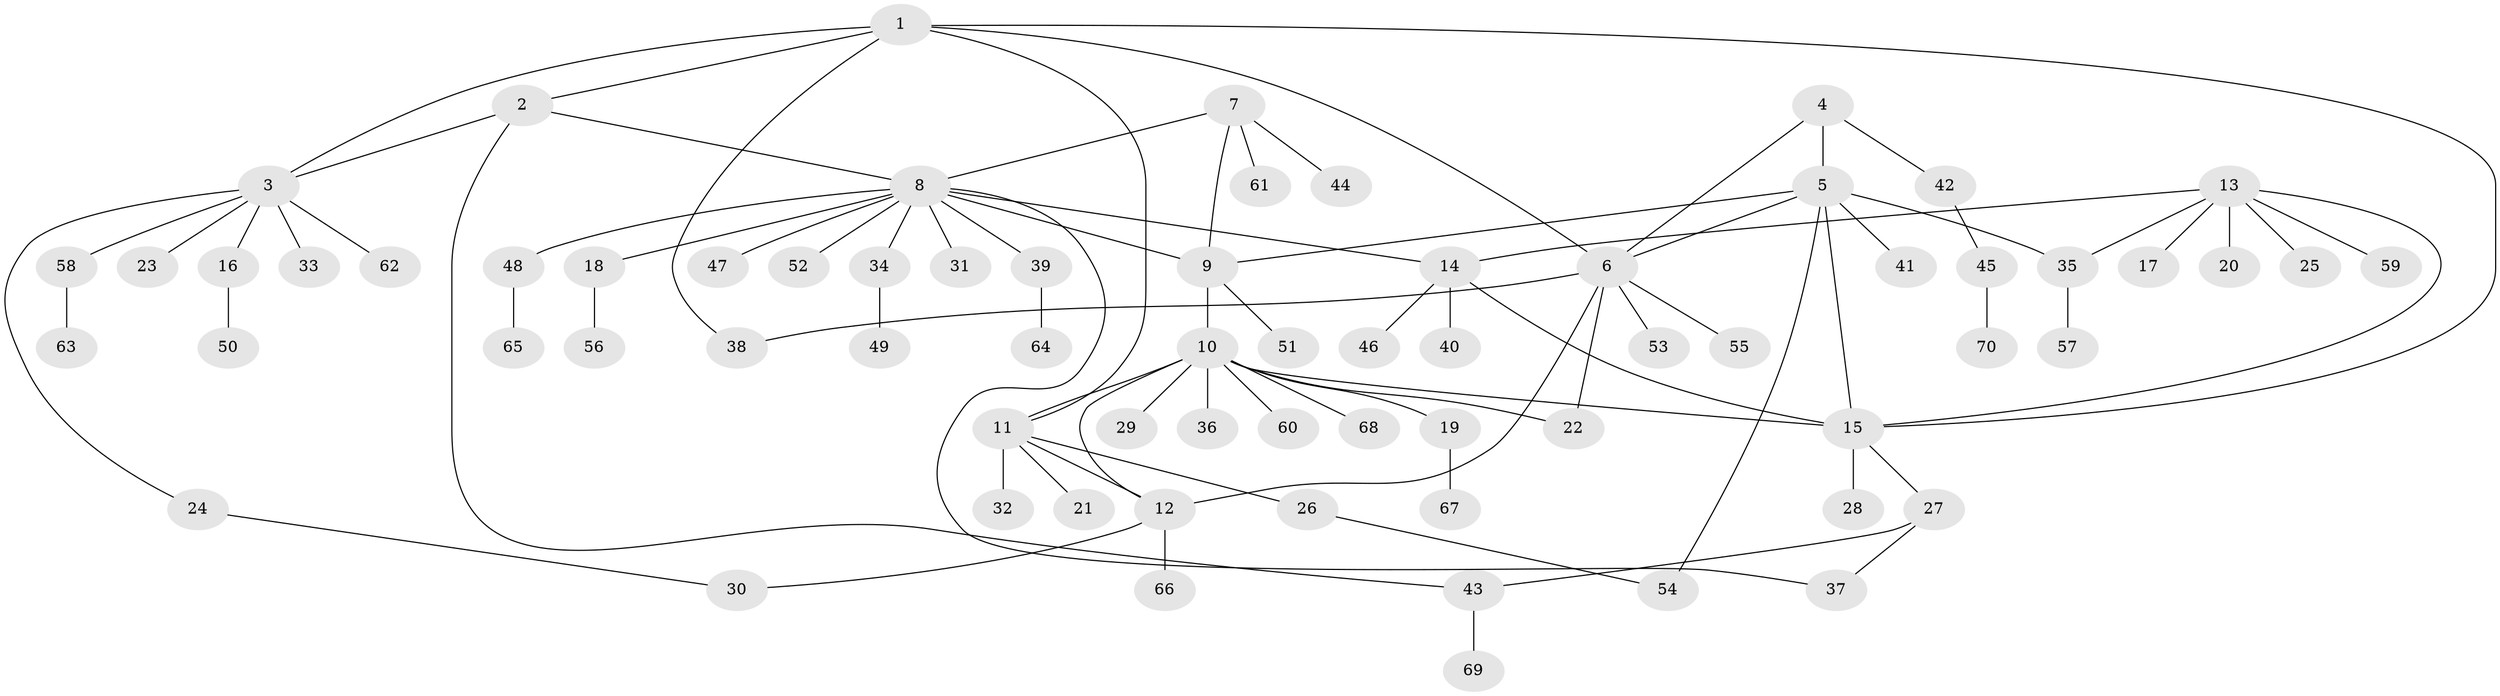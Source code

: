 // coarse degree distribution, {6: 0.11363636363636363, 8: 0.045454545454545456, 1: 0.5681818181818182, 2: 0.11363636363636363, 11: 0.022727272727272728, 3: 0.06818181818181818, 7: 0.022727272727272728, 4: 0.045454545454545456}
// Generated by graph-tools (version 1.1) at 2025/37/03/04/25 23:37:34]
// undirected, 70 vertices, 87 edges
graph export_dot {
  node [color=gray90,style=filled];
  1;
  2;
  3;
  4;
  5;
  6;
  7;
  8;
  9;
  10;
  11;
  12;
  13;
  14;
  15;
  16;
  17;
  18;
  19;
  20;
  21;
  22;
  23;
  24;
  25;
  26;
  27;
  28;
  29;
  30;
  31;
  32;
  33;
  34;
  35;
  36;
  37;
  38;
  39;
  40;
  41;
  42;
  43;
  44;
  45;
  46;
  47;
  48;
  49;
  50;
  51;
  52;
  53;
  54;
  55;
  56;
  57;
  58;
  59;
  60;
  61;
  62;
  63;
  64;
  65;
  66;
  67;
  68;
  69;
  70;
  1 -- 2;
  1 -- 3;
  1 -- 6;
  1 -- 11;
  1 -- 15;
  1 -- 38;
  2 -- 3;
  2 -- 8;
  2 -- 43;
  3 -- 16;
  3 -- 23;
  3 -- 24;
  3 -- 33;
  3 -- 58;
  3 -- 62;
  4 -- 5;
  4 -- 6;
  4 -- 42;
  5 -- 6;
  5 -- 9;
  5 -- 15;
  5 -- 35;
  5 -- 41;
  5 -- 54;
  6 -- 12;
  6 -- 22;
  6 -- 38;
  6 -- 53;
  6 -- 55;
  7 -- 8;
  7 -- 9;
  7 -- 44;
  7 -- 61;
  8 -- 9;
  8 -- 14;
  8 -- 18;
  8 -- 31;
  8 -- 34;
  8 -- 37;
  8 -- 39;
  8 -- 47;
  8 -- 48;
  8 -- 52;
  9 -- 10;
  9 -- 51;
  10 -- 11;
  10 -- 12;
  10 -- 15;
  10 -- 19;
  10 -- 22;
  10 -- 29;
  10 -- 36;
  10 -- 60;
  10 -- 68;
  11 -- 12;
  11 -- 21;
  11 -- 26;
  11 -- 32;
  12 -- 30;
  12 -- 66;
  13 -- 14;
  13 -- 15;
  13 -- 17;
  13 -- 20;
  13 -- 25;
  13 -- 35;
  13 -- 59;
  14 -- 15;
  14 -- 40;
  14 -- 46;
  15 -- 27;
  15 -- 28;
  16 -- 50;
  18 -- 56;
  19 -- 67;
  24 -- 30;
  26 -- 54;
  27 -- 37;
  27 -- 43;
  34 -- 49;
  35 -- 57;
  39 -- 64;
  42 -- 45;
  43 -- 69;
  45 -- 70;
  48 -- 65;
  58 -- 63;
}
